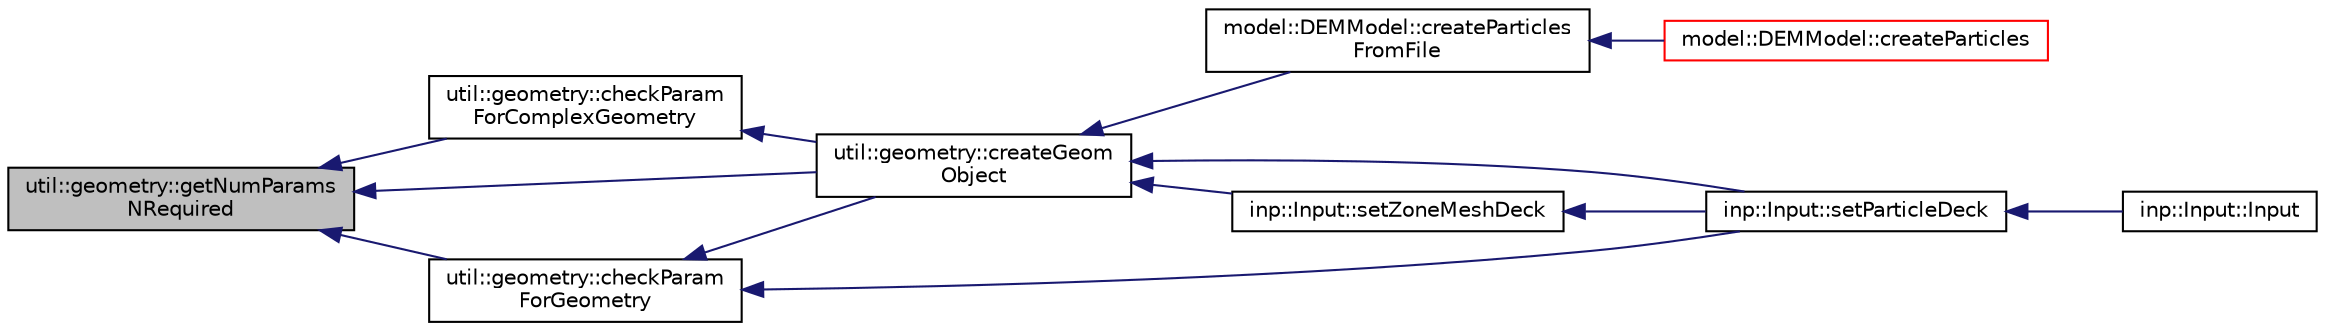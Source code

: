 digraph "util::geometry::getNumParamsNRequired"
{
  edge [fontname="Helvetica",fontsize="10",labelfontname="Helvetica",labelfontsize="10"];
  node [fontname="Helvetica",fontsize="10",shape=record];
  rankdir="LR";
  Node38 [label="util::geometry::getNumParams\lNRequired",height=0.2,width=0.4,color="black", fillcolor="grey75", style="filled", fontcolor="black"];
  Node38 -> Node39 [dir="back",color="midnightblue",fontsize="10",style="solid",fontname="Helvetica"];
  Node39 [label="util::geometry::checkParam\lForComplexGeometry",height=0.2,width=0.4,color="black", fillcolor="white", style="filled",URL="$namespaceutil_1_1geometry.html#aa14cdef2f73ea184ca66f88de5d079dd",tooltip="Check parameter data for validity. "];
  Node39 -> Node40 [dir="back",color="midnightblue",fontsize="10",style="solid",fontname="Helvetica"];
  Node40 [label="util::geometry::createGeom\lObject",height=0.2,width=0.4,color="black", fillcolor="white", style="filled",URL="$namespaceutil_1_1geometry.html#a2fe7250de366a89b0ed8e09f5a063ad6",tooltip="Create geometrical object from the given data. "];
  Node40 -> Node41 [dir="back",color="midnightblue",fontsize="10",style="solid",fontname="Helvetica"];
  Node41 [label="model::DEMModel::createParticles\lFromFile",height=0.2,width=0.4,color="black", fillcolor="white", style="filled",URL="$classmodel_1_1DEMModel.html#a90df14f82a946d4f558efae30240f15e",tooltip="Creates particles in a Hexagonal arrangement. "];
  Node41 -> Node42 [dir="back",color="midnightblue",fontsize="10",style="solid",fontname="Helvetica"];
  Node42 [label="model::DEMModel::createParticles",height=0.2,width=0.4,color="red", fillcolor="white", style="filled",URL="$classmodel_1_1DEMModel.html#ae822c44f4719cc125181b9e3b9d60fba",tooltip="Creates particles in a given container. "];
  Node40 -> Node45 [dir="back",color="midnightblue",fontsize="10",style="solid",fontname="Helvetica"];
  Node45 [label="inp::Input::setParticleDeck",height=0.2,width=0.4,color="black", fillcolor="white", style="filled",URL="$classinp_1_1Input.html#a5689d155dc964e648dc91dd9e5c8ade6",tooltip="Read data into particle deck and store its pointer. "];
  Node45 -> Node46 [dir="back",color="midnightblue",fontsize="10",style="solid",fontname="Helvetica"];
  Node46 [label="inp::Input::Input",height=0.2,width=0.4,color="black", fillcolor="white", style="filled",URL="$classinp_1_1Input.html#a1ab2b8acc12782bd57ae1a107eafa32d",tooltip="Constructor. "];
  Node40 -> Node47 [dir="back",color="midnightblue",fontsize="10",style="solid",fontname="Helvetica"];
  Node47 [label="inp::Input::setZoneMeshDeck",height=0.2,width=0.4,color="black", fillcolor="white", style="filled",URL="$classinp_1_1Input.html#aede1340ce62c2c1afecf9539c5bbb2c4",tooltip="Read data into mesh deck and store its pointer. "];
  Node47 -> Node45 [dir="back",color="midnightblue",fontsize="10",style="solid",fontname="Helvetica"];
  Node38 -> Node48 [dir="back",color="midnightblue",fontsize="10",style="solid",fontname="Helvetica"];
  Node48 [label="util::geometry::checkParam\lForGeometry",height=0.2,width=0.4,color="black", fillcolor="white", style="filled",URL="$namespaceutil_1_1geometry.html#a2f43f1f68c3073656dcb3af84de93192",tooltip="Check parameter data for validity. "];
  Node48 -> Node40 [dir="back",color="midnightblue",fontsize="10",style="solid",fontname="Helvetica"];
  Node48 -> Node45 [dir="back",color="midnightblue",fontsize="10",style="solid",fontname="Helvetica"];
  Node38 -> Node40 [dir="back",color="midnightblue",fontsize="10",style="solid",fontname="Helvetica"];
}
